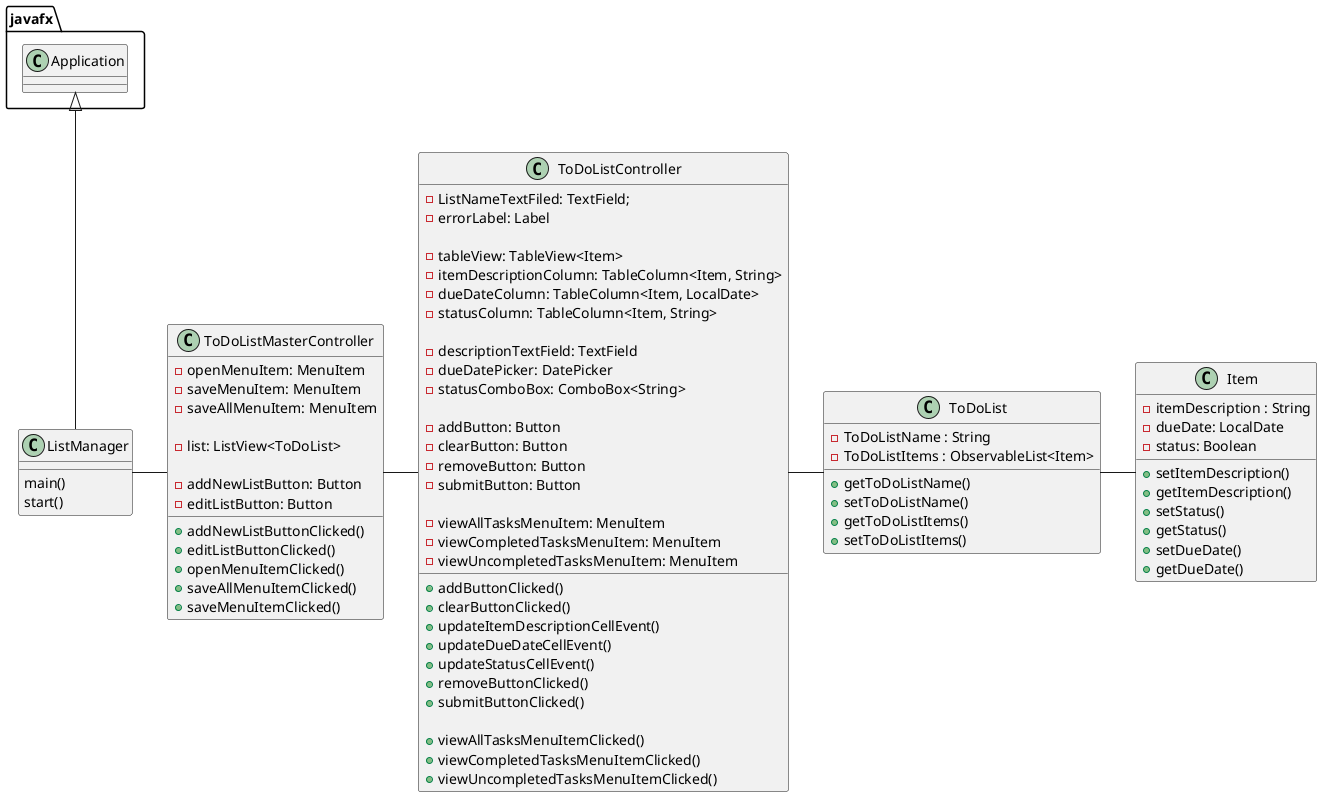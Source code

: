 @startuml
'https://plantuml.com/class-diagram

class ListManager{
    main()
    start()
}

class ToDoListMasterController{

    - openMenuItem: MenuItem
    - saveMenuItem: MenuItem
    - saveAllMenuItem: MenuItem

    - list: ListView<ToDoList>

    - addNewListButton: Button
    - editListButton: Button

    + addNewListButtonClicked()
    + editListButtonClicked()
    + openMenuItemClicked()
    + saveAllMenuItemClicked()
    + saveMenuItemClicked()
}

class ToDoListController{
    - ListNameTextFiled: TextField;
    - errorLabel: Label

    - tableView: TableView<Item>
    - itemDescriptionColumn: TableColumn<Item, String>
    - dueDateColumn: TableColumn<Item, LocalDate>
    - statusColumn: TableColumn<Item, String>

    - descriptionTextField: TextField
    - dueDatePicker: DatePicker
    - statusComboBox: ComboBox<String>

    - addButton: Button
    - clearButton: Button
    - removeButton: Button
    - submitButton: Button

    - viewAllTasksMenuItem: MenuItem
    - viewCompletedTasksMenuItem: MenuItem
    - viewUncompletedTasksMenuItem: MenuItem

    + addButtonClicked()
    + clearButtonClicked()
    + updateItemDescriptionCellEvent()
    + updateDueDateCellEvent()
    + updateStatusCellEvent()
    + removeButtonClicked()
    + submitButtonClicked()

    + viewAllTasksMenuItemClicked()
    + viewCompletedTasksMenuItemClicked()
    + viewUncompletedTasksMenuItemClicked()
}

class ToDoList{
    - ToDoListName : String
    - ToDoListItems : ObservableList<Item>

    + getToDoListName()
    + setToDoListName()
    + getToDoListItems()
    + setToDoListItems()
}

class Item{
    - itemDescription : String
    - dueDate: LocalDate
    - status: Boolean

    + setItemDescription()
    + getItemDescription()
    + setStatus()
    + getStatus()
    + setDueDate()
    + getDueDate()
}

javafx.Application <|-- ListManager
ListManager - ToDoListMasterController
ToDoListMasterController - ToDoListController
ToDoListController - ToDoList
ToDoList - Item


@enduml